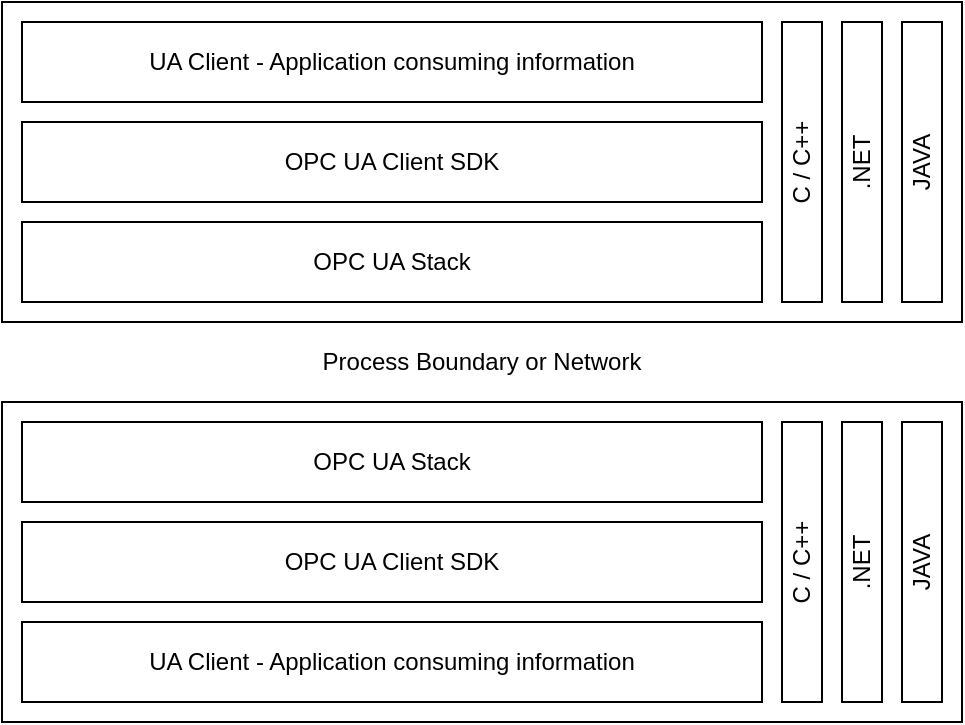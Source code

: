 <mxfile version="18.1.3" type="device"><diagram id="6NjQYFh-f3BI5CTIZfdf" name="Strona-1"><mxGraphModel dx="815" dy="487" grid="1" gridSize="10" guides="1" tooltips="1" connect="1" arrows="1" fold="1" page="1" pageScale="1" pageWidth="827" pageHeight="1169" math="0" shadow="0"><root><mxCell id="0"/><mxCell id="1" parent="0"/><mxCell id="dxj-gv1Pt4nH87RuBB2F-1" value="" style="rounded=0;whiteSpace=wrap;html=1;" vertex="1" parent="1"><mxGeometry x="150" y="90" width="480" height="160" as="geometry"/></mxCell><mxCell id="dxj-gv1Pt4nH87RuBB2F-2" value="UA Client - Application consuming information" style="rounded=0;whiteSpace=wrap;html=1;" vertex="1" parent="1"><mxGeometry x="160" y="100" width="370" height="40" as="geometry"/></mxCell><mxCell id="dxj-gv1Pt4nH87RuBB2F-3" value="OPC UA Client SDK" style="rounded=0;whiteSpace=wrap;html=1;" vertex="1" parent="1"><mxGeometry x="160" y="150" width="370" height="40" as="geometry"/></mxCell><mxCell id="dxj-gv1Pt4nH87RuBB2F-4" value="OPC UA Stack" style="rounded=0;whiteSpace=wrap;html=1;" vertex="1" parent="1"><mxGeometry x="160" y="200" width="370" height="40" as="geometry"/></mxCell><mxCell id="dxj-gv1Pt4nH87RuBB2F-8" value="" style="rounded=0;whiteSpace=wrap;html=1;" vertex="1" parent="1"><mxGeometry x="150" y="290" width="480" height="160" as="geometry"/></mxCell><mxCell id="dxj-gv1Pt4nH87RuBB2F-15" value="Process Boundary or Network" style="text;html=1;strokeColor=none;fillColor=none;align=center;verticalAlign=middle;whiteSpace=wrap;rounded=0;" vertex="1" parent="1"><mxGeometry x="150" y="260" width="480" height="20" as="geometry"/></mxCell><mxCell id="dxj-gv1Pt4nH87RuBB2F-16" value="UA Client - Application consuming information" style="rounded=0;whiteSpace=wrap;html=1;" vertex="1" parent="1"><mxGeometry x="160" y="400" width="370" height="40" as="geometry"/></mxCell><mxCell id="dxj-gv1Pt4nH87RuBB2F-17" value="OPC UA Client SDK" style="rounded=0;whiteSpace=wrap;html=1;" vertex="1" parent="1"><mxGeometry x="160" y="350" width="370" height="40" as="geometry"/></mxCell><mxCell id="dxj-gv1Pt4nH87RuBB2F-18" value="OPC UA Stack" style="rounded=0;whiteSpace=wrap;html=1;" vertex="1" parent="1"><mxGeometry x="160" y="300" width="370" height="40" as="geometry"/></mxCell><mxCell id="dxj-gv1Pt4nH87RuBB2F-19" value="C / C++" style="rounded=0;whiteSpace=wrap;html=1;rotation=-90;" vertex="1" parent="1"><mxGeometry x="480" y="160" width="140" height="20" as="geometry"/></mxCell><mxCell id="dxj-gv1Pt4nH87RuBB2F-20" value=".NET" style="rounded=0;whiteSpace=wrap;html=1;rotation=-90;" vertex="1" parent="1"><mxGeometry x="510" y="160" width="140" height="20" as="geometry"/></mxCell><mxCell id="dxj-gv1Pt4nH87RuBB2F-21" value="JAVA" style="rounded=0;whiteSpace=wrap;html=1;rotation=-90;" vertex="1" parent="1"><mxGeometry x="540" y="160" width="140" height="20" as="geometry"/></mxCell><mxCell id="dxj-gv1Pt4nH87RuBB2F-22" value="C / C++" style="rounded=0;whiteSpace=wrap;html=1;rotation=-90;" vertex="1" parent="1"><mxGeometry x="480" y="360" width="140" height="20" as="geometry"/></mxCell><mxCell id="dxj-gv1Pt4nH87RuBB2F-23" value=".NET" style="rounded=0;whiteSpace=wrap;html=1;rotation=-90;" vertex="1" parent="1"><mxGeometry x="510" y="360" width="140" height="20" as="geometry"/></mxCell><mxCell id="dxj-gv1Pt4nH87RuBB2F-24" value="JAVA" style="rounded=0;whiteSpace=wrap;html=1;rotation=-90;" vertex="1" parent="1"><mxGeometry x="540" y="360" width="140" height="20" as="geometry"/></mxCell></root></mxGraphModel></diagram></mxfile>